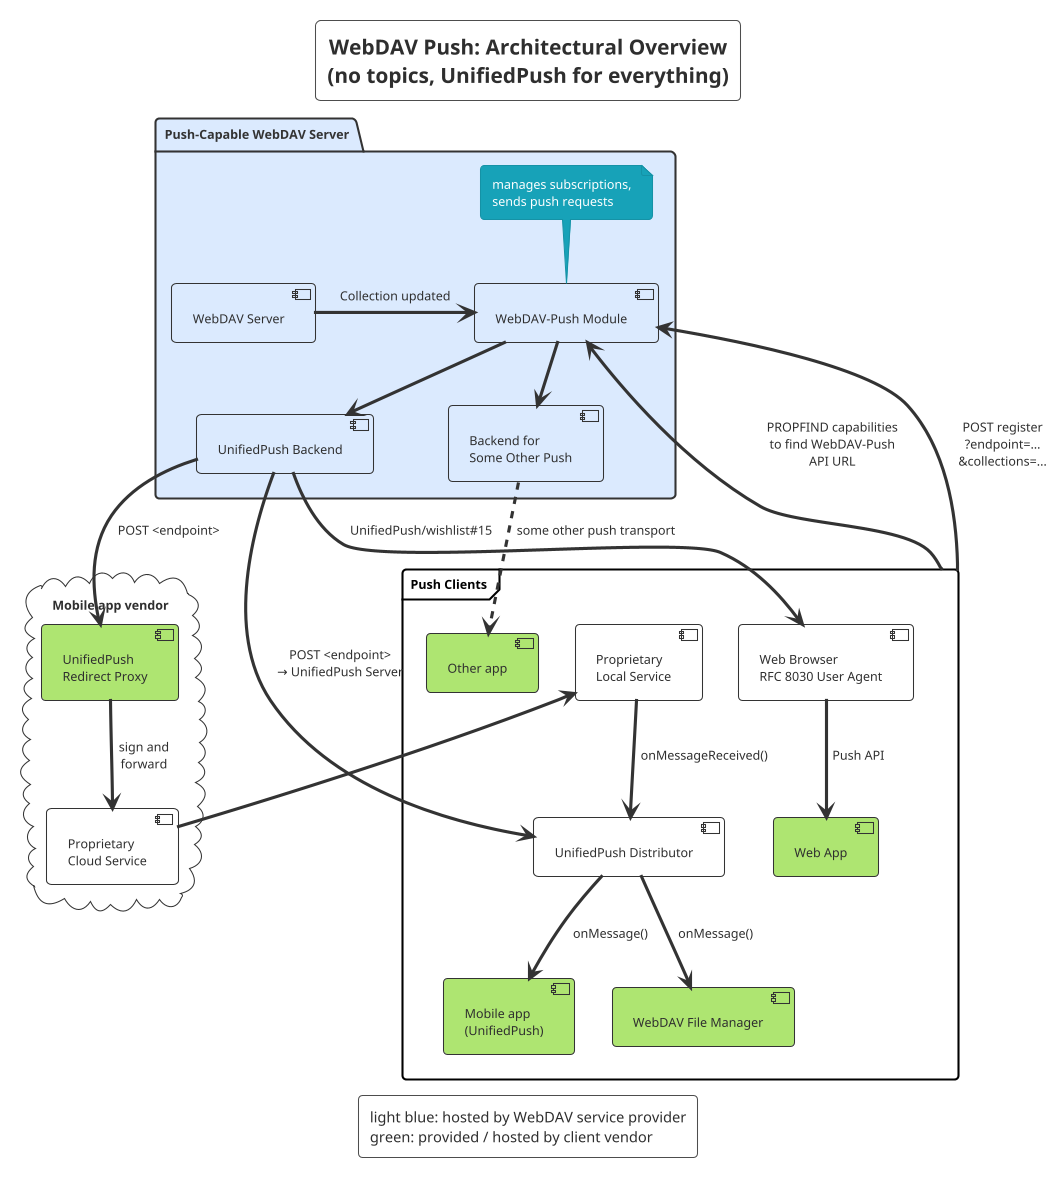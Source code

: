 @startuml
!theme sketchy-outline
skinparam backgroundColor #eeeee
skinparam handwritten false
skinparam FrameBorderColor black
skinparam FrameFontColor black

title WebDAV Push: Architectural Overview\n(no topics, UnifiedPush for everything)

legend
light blue: hosted by WebDAV service provider
green: provided / hosted by client vendor
end legend

package "Push-Capable WebDAV Server" #dbeafe {
  [WebDAV Server]

  [WebDAV-Push Module] as WebDAVPush
  note top: manages subscriptions,\nsends push requests
  
  [WebDAV Server] -r-> WebDAVPush : Collection updated
  
  [UnifiedPush Backend] as UPBE
  WebDAVPush --> UPBE

  [Backend for\nSome Other Push] as OtherBE
  WebDAVPush --> OtherBE
}

cloud "Mobile app vendor" {
  [UnifiedPush\nRedirect Proxy] as UPRedirProxy #aee571 

  UPBE --> UPRedirProxy : POST <endpoint>

  UPRedirProxy --> [Proprietary\nCloud Service] : sign and\nforward
}

'[Other Push Transport\nmay include Redirect Proxy] as OtherPushTransport
'OtherBE --> OtherPushTransport : POST (or something else)

frame "Push Clients" as PC {
  [Other app] #aee571
  'OtherPushTransport --> [Other app]
  OtherBE ..> [Other app] : some other push transport

  [UnifiedPush Distributor] as UPDistributor
  UPBE --> UPDistributor : POST <endpoint>\n→ UnifiedPush Server
  [Proprietary\nLocal Service] --> UPDistributor : onMessageReceived()

  [Mobile app\n(UnifiedPush)] as UPApp #aee571
  UPDistributor --> UPApp : onMessage()

  [WebDAV File Manager] as FileManager #aee571
  UPDistributor --> FileManager : onMessage()

  [Web Browser\nRFC 8030 User Agent] as Browser
  UPBE --> Browser : UnifiedPush/wishlist#15
  [Web App] #aee571
  Browser --> [Web App] : Push API
}

[Proprietary\nCloud Service] --> [Proprietary\nLocal Service]

PC --> WebDAVPush : PROPFIND capabilities\nto find WebDAV-Push\nAPI URL
PC --> WebDAVPush : POST register\n?endpoint=…\n&collections=...

@enduml
